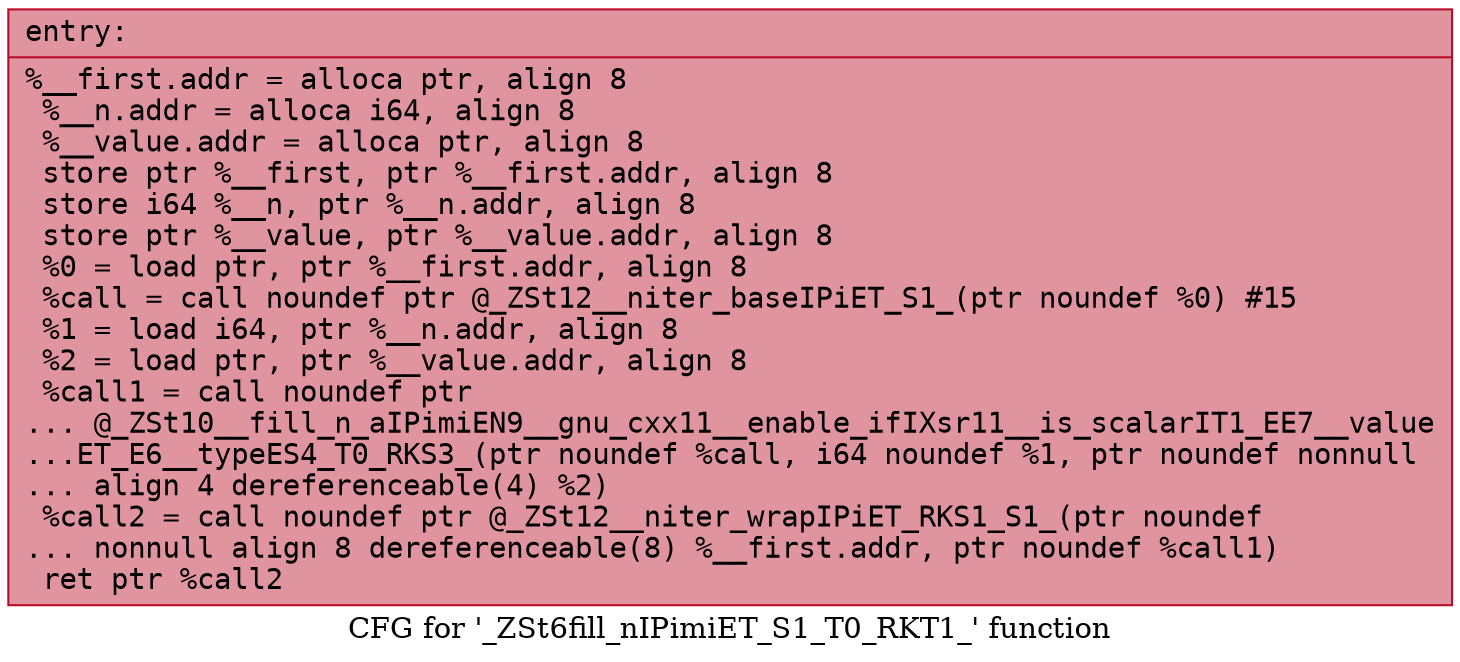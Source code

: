 digraph "CFG for '_ZSt6fill_nIPimiET_S1_T0_RKT1_' function" {
	label="CFG for '_ZSt6fill_nIPimiET_S1_T0_RKT1_' function";

	Node0x55ba30519e80 [shape=record,color="#b70d28ff", style=filled, fillcolor="#b70d2870" fontname="Courier",label="{entry:\l|  %__first.addr = alloca ptr, align 8\l  %__n.addr = alloca i64, align 8\l  %__value.addr = alloca ptr, align 8\l  store ptr %__first, ptr %__first.addr, align 8\l  store i64 %__n, ptr %__n.addr, align 8\l  store ptr %__value, ptr %__value.addr, align 8\l  %0 = load ptr, ptr %__first.addr, align 8\l  %call = call noundef ptr @_ZSt12__niter_baseIPiET_S1_(ptr noundef %0) #15\l  %1 = load i64, ptr %__n.addr, align 8\l  %2 = load ptr, ptr %__value.addr, align 8\l  %call1 = call noundef ptr\l... @_ZSt10__fill_n_aIPimiEN9__gnu_cxx11__enable_ifIXsr11__is_scalarIT1_EE7__value\l...ET_E6__typeES4_T0_RKS3_(ptr noundef %call, i64 noundef %1, ptr noundef nonnull\l... align 4 dereferenceable(4) %2)\l  %call2 = call noundef ptr @_ZSt12__niter_wrapIPiET_RKS1_S1_(ptr noundef\l... nonnull align 8 dereferenceable(8) %__first.addr, ptr noundef %call1)\l  ret ptr %call2\l}"];
}
